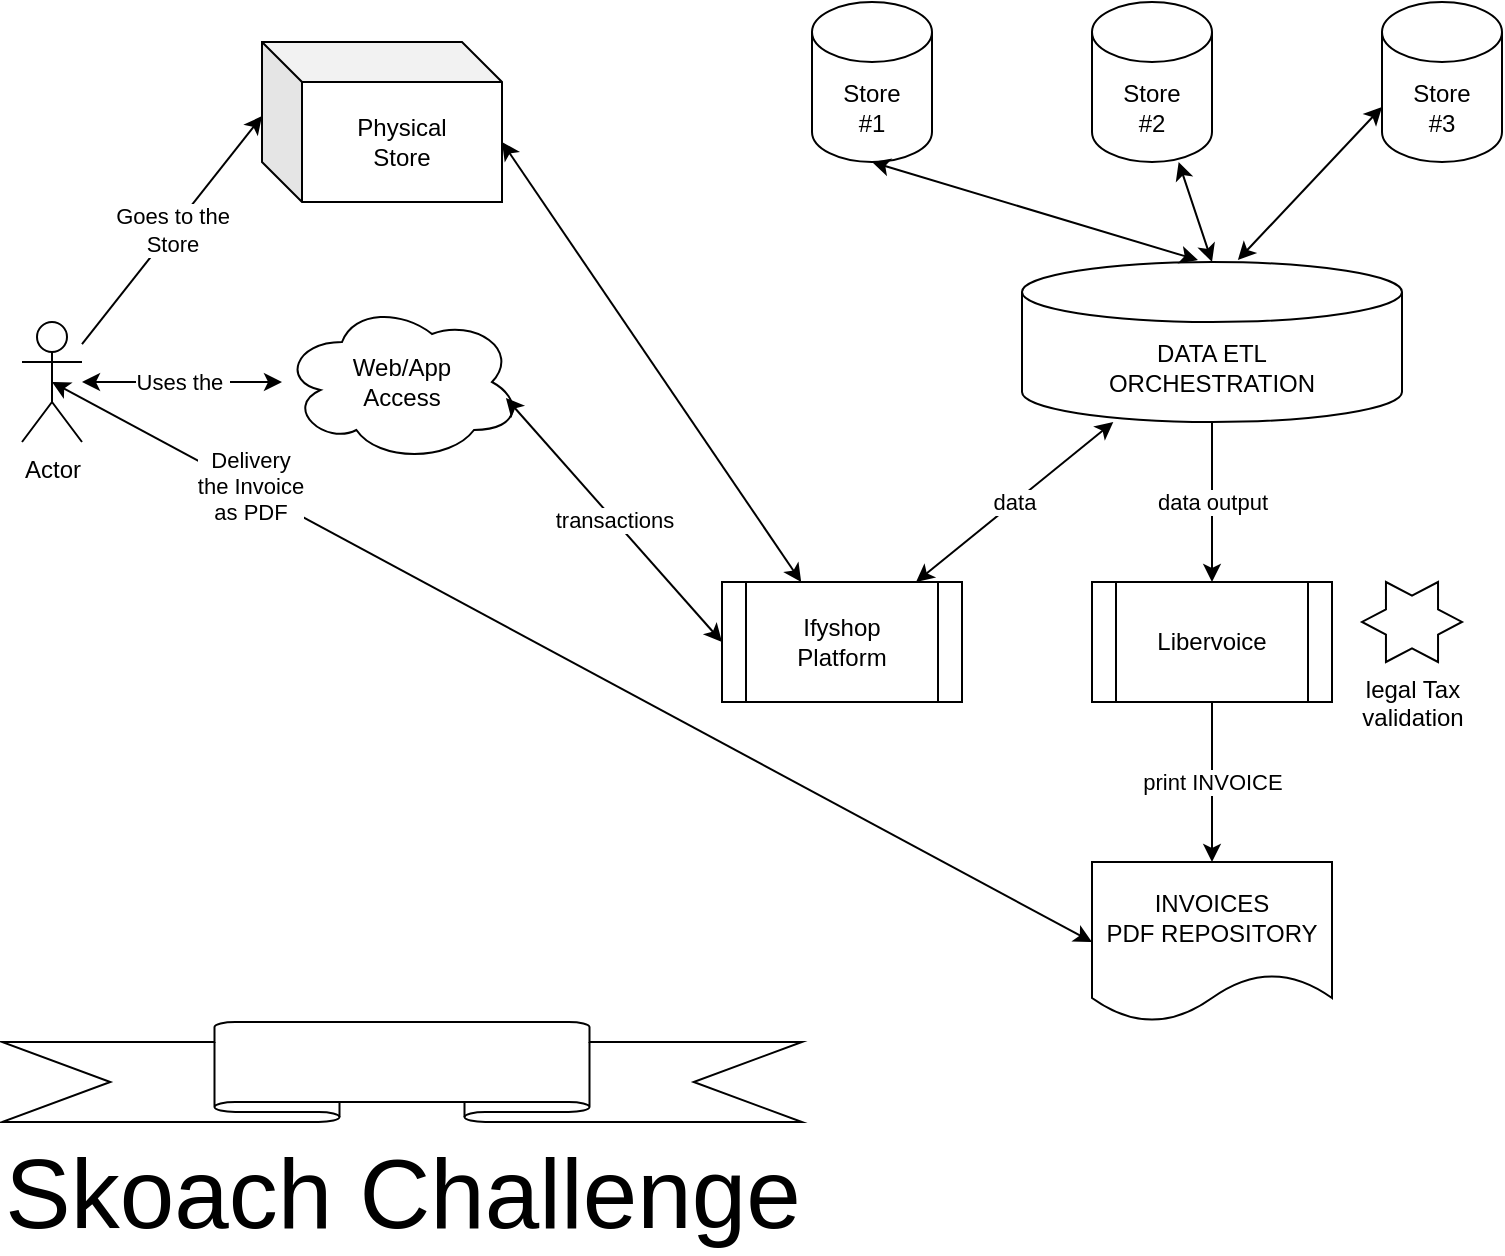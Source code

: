 <mxfile version="15.2.7" type="device"><diagram id="bvfdjg6y-UTCrdjo3LsG" name="Page-1"><mxGraphModel dx="1422" dy="721" grid="1" gridSize="10" guides="1" tooltips="1" connect="1" arrows="1" fold="1" page="1" pageScale="1" pageWidth="850" pageHeight="1100" math="0" shadow="0"><root><mxCell id="0"/><mxCell id="1" parent="0"/><mxCell id="MYQ96LNlWfWZZalvOd2P-1" value="Store&lt;br&gt;#1" style="shape=cylinder3;whiteSpace=wrap;html=1;boundedLbl=1;backgroundOutline=1;size=15;" vertex="1" parent="1"><mxGeometry x="445" y="110" width="60" height="80" as="geometry"/></mxCell><mxCell id="MYQ96LNlWfWZZalvOd2P-2" value="Store&lt;br&gt;#2" style="shape=cylinder3;whiteSpace=wrap;html=1;boundedLbl=1;backgroundOutline=1;size=15;" vertex="1" parent="1"><mxGeometry x="585" y="110" width="60" height="80" as="geometry"/></mxCell><mxCell id="MYQ96LNlWfWZZalvOd2P-3" value="Store&lt;br&gt;#3" style="shape=cylinder3;whiteSpace=wrap;html=1;boundedLbl=1;backgroundOutline=1;size=15;" vertex="1" parent="1"><mxGeometry x="730" y="110" width="60" height="80" as="geometry"/></mxCell><mxCell id="MYQ96LNlWfWZZalvOd2P-4" value="Ifyshop&lt;br&gt;Platform" style="shape=process;whiteSpace=wrap;html=1;backgroundOutline=1;" vertex="1" parent="1"><mxGeometry x="400" y="400" width="120" height="60" as="geometry"/></mxCell><mxCell id="MYQ96LNlWfWZZalvOd2P-6" value="Libervoice" style="shape=process;whiteSpace=wrap;html=1;backgroundOutline=1;" vertex="1" parent="1"><mxGeometry x="585" y="400" width="120" height="60" as="geometry"/></mxCell><mxCell id="MYQ96LNlWfWZZalvOd2P-8" value="Web/App&lt;br&gt;Access" style="ellipse;shape=cloud;whiteSpace=wrap;html=1;" vertex="1" parent="1"><mxGeometry x="180" y="260" width="120" height="80" as="geometry"/></mxCell><mxCell id="MYQ96LNlWfWZZalvOd2P-10" value="Actor" style="shape=umlActor;verticalLabelPosition=bottom;verticalAlign=top;html=1;outlineConnect=0;" vertex="1" parent="1"><mxGeometry x="50" y="270" width="30" height="60" as="geometry"/></mxCell><mxCell id="MYQ96LNlWfWZZalvOd2P-11" value="INVOICES&lt;br&gt;PDF REPOSITORY" style="shape=document;whiteSpace=wrap;html=1;boundedLbl=1;" vertex="1" parent="1"><mxGeometry x="585" y="540" width="120" height="80" as="geometry"/></mxCell><mxCell id="MYQ96LNlWfWZZalvOd2P-13" value="transactions" style="endArrow=classic;startArrow=classic;html=1;exitX=0.933;exitY=0.6;exitDx=0;exitDy=0;exitPerimeter=0;entryX=0;entryY=0.5;entryDx=0;entryDy=0;" edge="1" parent="1" source="MYQ96LNlWfWZZalvOd2P-8" target="MYQ96LNlWfWZZalvOd2P-4"><mxGeometry width="50" height="50" relative="1" as="geometry"><mxPoint x="280" y="350" as="sourcePoint"/><mxPoint x="330" y="300" as="targetPoint"/></mxGeometry></mxCell><mxCell id="MYQ96LNlWfWZZalvOd2P-14" value="Uses the&amp;nbsp;" style="endArrow=classic;startArrow=classic;html=1;" edge="1" parent="1" source="MYQ96LNlWfWZZalvOd2P-10" target="MYQ96LNlWfWZZalvOd2P-8"><mxGeometry width="50" height="50" relative="1" as="geometry"><mxPoint x="400" y="370" as="sourcePoint"/><mxPoint x="450" y="320" as="targetPoint"/></mxGeometry></mxCell><mxCell id="MYQ96LNlWfWZZalvOd2P-15" value="DATA ETL&lt;br&gt;ORCHESTRATION&lt;br&gt;" style="shape=cylinder3;whiteSpace=wrap;html=1;boundedLbl=1;backgroundOutline=1;size=15;" vertex="1" parent="1"><mxGeometry x="550" y="240" width="190" height="80" as="geometry"/></mxCell><mxCell id="MYQ96LNlWfWZZalvOd2P-16" value="" style="endArrow=classic;startArrow=classic;html=1;entryX=0.5;entryY=0;entryDx=0;entryDy=0;entryPerimeter=0;" edge="1" parent="1" source="MYQ96LNlWfWZZalvOd2P-2" target="MYQ96LNlWfWZZalvOd2P-15"><mxGeometry width="50" height="50" relative="1" as="geometry"><mxPoint x="420" y="430" as="sourcePoint"/><mxPoint x="470" y="380" as="targetPoint"/></mxGeometry></mxCell><mxCell id="MYQ96LNlWfWZZalvOd2P-17" value="" style="endArrow=classic;startArrow=classic;html=1;entryX=0.463;entryY=-0.012;entryDx=0;entryDy=0;entryPerimeter=0;exitX=0.5;exitY=1;exitDx=0;exitDy=0;exitPerimeter=0;" edge="1" parent="1" source="MYQ96LNlWfWZZalvOd2P-1" target="MYQ96LNlWfWZZalvOd2P-15"><mxGeometry width="50" height="50" relative="1" as="geometry"><mxPoint x="430" y="300" as="sourcePoint"/><mxPoint x="480" y="250" as="targetPoint"/></mxGeometry></mxCell><mxCell id="MYQ96LNlWfWZZalvOd2P-18" value="" style="endArrow=classic;startArrow=classic;html=1;entryX=0;entryY=0;entryDx=0;entryDy=52.5;entryPerimeter=0;exitX=0.568;exitY=-0.012;exitDx=0;exitDy=0;exitPerimeter=0;" edge="1" parent="1" source="MYQ96LNlWfWZZalvOd2P-15" target="MYQ96LNlWfWZZalvOd2P-3"><mxGeometry width="50" height="50" relative="1" as="geometry"><mxPoint x="420" y="430" as="sourcePoint"/><mxPoint x="760" y="190" as="targetPoint"/></mxGeometry></mxCell><mxCell id="MYQ96LNlWfWZZalvOd2P-20" value="data output" style="endArrow=classic;html=1;entryX=0.5;entryY=0;entryDx=0;entryDy=0;exitX=0.5;exitY=1;exitDx=0;exitDy=0;exitPerimeter=0;" edge="1" parent="1" source="MYQ96LNlWfWZZalvOd2P-15" target="MYQ96LNlWfWZZalvOd2P-6"><mxGeometry width="50" height="50" relative="1" as="geometry"><mxPoint x="420" y="420" as="sourcePoint"/><mxPoint x="470" y="370" as="targetPoint"/></mxGeometry></mxCell><mxCell id="MYQ96LNlWfWZZalvOd2P-22" value="print INVOICE" style="endArrow=classic;html=1;exitX=0.5;exitY=1;exitDx=0;exitDy=0;" edge="1" parent="1" source="MYQ96LNlWfWZZalvOd2P-6" target="MYQ96LNlWfWZZalvOd2P-11"><mxGeometry width="50" height="50" relative="1" as="geometry"><mxPoint x="420" y="420" as="sourcePoint"/><mxPoint x="550" y="470" as="targetPoint"/></mxGeometry></mxCell><mxCell id="MYQ96LNlWfWZZalvOd2P-24" value="" style="endArrow=classic;startArrow=classic;html=1;exitX=0;exitY=0.5;exitDx=0;exitDy=0;entryX=0.5;entryY=0.5;entryDx=0;entryDy=0;entryPerimeter=0;" edge="1" parent="1" source="MYQ96LNlWfWZZalvOd2P-11" target="MYQ96LNlWfWZZalvOd2P-10"><mxGeometry width="50" height="50" relative="1" as="geometry"><mxPoint x="400" y="350" as="sourcePoint"/><mxPoint x="90" y="330" as="targetPoint"/></mxGeometry></mxCell><mxCell id="MYQ96LNlWfWZZalvOd2P-26" value="Text" style="edgeLabel;html=1;align=center;verticalAlign=middle;resizable=0;points=[];" vertex="1" connectable="0" parent="MYQ96LNlWfWZZalvOd2P-24"><mxGeometry x="0.622" y="-1" relative="1" as="geometry"><mxPoint as="offset"/></mxGeometry></mxCell><mxCell id="MYQ96LNlWfWZZalvOd2P-27" value="Delivery&lt;br&gt;the Invoice&lt;br&gt;as PDF" style="edgeLabel;html=1;align=center;verticalAlign=middle;resizable=0;points=[];" vertex="1" connectable="0" parent="MYQ96LNlWfWZZalvOd2P-24"><mxGeometry x="0.622" y="-1" relative="1" as="geometry"><mxPoint as="offset"/></mxGeometry></mxCell><mxCell id="MYQ96LNlWfWZZalvOd2P-25" value="data" style="endArrow=classic;startArrow=classic;html=1;" edge="1" parent="1" source="MYQ96LNlWfWZZalvOd2P-4" target="MYQ96LNlWfWZZalvOd2P-15"><mxGeometry width="50" height="50" relative="1" as="geometry"><mxPoint x="380" y="350" as="sourcePoint"/><mxPoint x="416" y="320" as="targetPoint"/></mxGeometry></mxCell><mxCell id="MYQ96LNlWfWZZalvOd2P-28" value="Physical&lt;br&gt;Store" style="shape=cube;whiteSpace=wrap;html=1;boundedLbl=1;backgroundOutline=1;darkOpacity=0.05;darkOpacity2=0.1;" vertex="1" parent="1"><mxGeometry x="170" y="130" width="120" height="80" as="geometry"/></mxCell><mxCell id="MYQ96LNlWfWZZalvOd2P-30" value="" style="endArrow=classic;startArrow=classic;html=1;exitX=0;exitY=0;exitDx=120;exitDy=50;exitPerimeter=0;" edge="1" parent="1" source="MYQ96LNlWfWZZalvOd2P-28" target="MYQ96LNlWfWZZalvOd2P-4"><mxGeometry width="50" height="50" relative="1" as="geometry"><mxPoint x="420" y="440" as="sourcePoint"/><mxPoint x="470" y="390" as="targetPoint"/></mxGeometry></mxCell><mxCell id="MYQ96LNlWfWZZalvOd2P-33" value="Goes to the&lt;br&gt;Store" style="endArrow=classic;html=1;entryX=0;entryY=0.463;entryDx=0;entryDy=0;entryPerimeter=0;" edge="1" parent="1" source="MYQ96LNlWfWZZalvOd2P-10" target="MYQ96LNlWfWZZalvOd2P-28"><mxGeometry width="50" height="50" relative="1" as="geometry"><mxPoint x="400" y="370" as="sourcePoint"/><mxPoint x="450" y="320" as="targetPoint"/></mxGeometry></mxCell><mxCell id="MYQ96LNlWfWZZalvOd2P-37" value="&lt;font style=&quot;font-size: 49px&quot;&gt;Skoach Challenge&lt;/font&gt;" style="verticalLabelPosition=bottom;verticalAlign=top;html=1;shape=mxgraph.basic.banner" vertex="1" parent="1"><mxGeometry x="40" y="620" width="400" height="50" as="geometry"/></mxCell><mxCell id="MYQ96LNlWfWZZalvOd2P-38" value="legal Tax&lt;br&gt;validation" style="verticalLabelPosition=bottom;verticalAlign=top;html=1;shape=mxgraph.basic.6_point_star" vertex="1" parent="1"><mxGeometry x="720" y="400" width="50" height="40" as="geometry"/></mxCell></root></mxGraphModel></diagram></mxfile>
